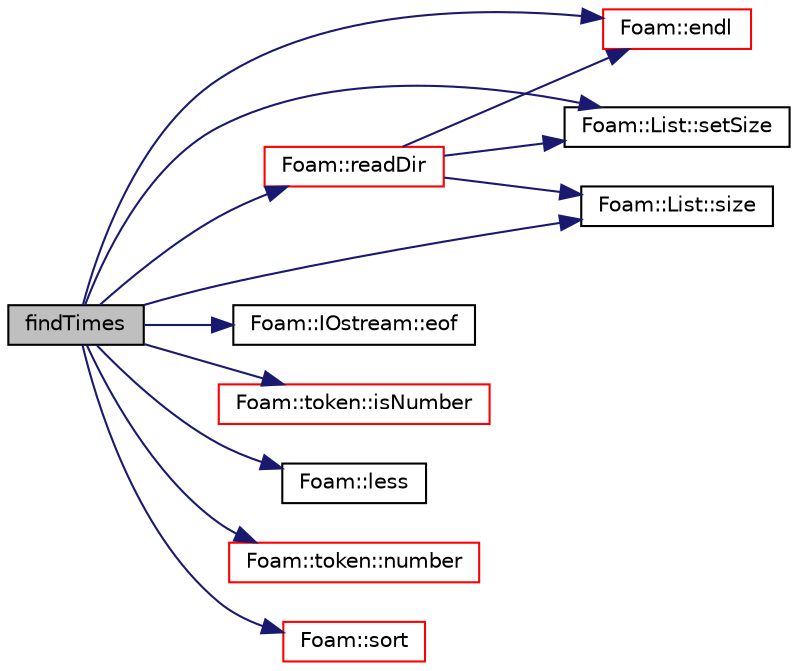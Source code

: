 digraph "findTimes"
{
  bgcolor="transparent";
  edge [fontname="Helvetica",fontsize="10",labelfontname="Helvetica",labelfontsize="10"];
  node [fontname="Helvetica",fontsize="10",shape=record];
  rankdir="LR";
  Node16428 [label="findTimes",height=0.2,width=0.4,color="black", fillcolor="grey75", style="filled", fontcolor="black"];
  Node16428 -> Node16429 [color="midnightblue",fontsize="10",style="solid",fontname="Helvetica"];
  Node16429 [label="Foam::endl",height=0.2,width=0.4,color="red",URL="$a21851.html#a2db8fe02a0d3909e9351bb4275b23ce4",tooltip="Add newline and flush stream. "];
  Node16428 -> Node16431 [color="midnightblue",fontsize="10",style="solid",fontname="Helvetica"];
  Node16431 [label="Foam::IOstream::eof",height=0.2,width=0.4,color="black",URL="$a27333.html#af3418ac60d0d7a303478f29a387feb3c",tooltip="Return true if end of input seen. "];
  Node16428 -> Node16432 [color="midnightblue",fontsize="10",style="solid",fontname="Helvetica"];
  Node16432 [label="Foam::token::isNumber",height=0.2,width=0.4,color="red",URL="$a27413.html#a1680baf2428512b1a45060f52f3ade28"];
  Node16428 -> Node16434 [color="midnightblue",fontsize="10",style="solid",fontname="Helvetica"];
  Node16434 [label="Foam::less",height=0.2,width=0.4,color="black",URL="$a21851.html#aa94edac9dd43dd3114964d552001710e",tooltip="To compare normals. "];
  Node16428 -> Node16435 [color="midnightblue",fontsize="10",style="solid",fontname="Helvetica"];
  Node16435 [label="Foam::token::number",height=0.2,width=0.4,color="red",URL="$a27413.html#af8b3d0358632fb7b7438480d48649fba"];
  Node16428 -> Node16437 [color="midnightblue",fontsize="10",style="solid",fontname="Helvetica"];
  Node16437 [label="Foam::readDir",height=0.2,width=0.4,color="red",URL="$a21851.html#aca2d5f76614fa6c285dbc8b7e87ac7c4",tooltip="Read a directory and return the entries as a string list. "];
  Node16437 -> Node16429 [color="midnightblue",fontsize="10",style="solid",fontname="Helvetica"];
  Node16437 -> Node16440 [color="midnightblue",fontsize="10",style="solid",fontname="Helvetica"];
  Node16440 [label="Foam::List::setSize",height=0.2,width=0.4,color="black",URL="$a26833.html#aedb985ffeaf1bdbfeccc2a8730405703",tooltip="Reset size of List. "];
  Node16437 -> Node16441 [color="midnightblue",fontsize="10",style="solid",fontname="Helvetica"];
  Node16441 [label="Foam::List::size",height=0.2,width=0.4,color="black",URL="$a26833.html#a8a5f6fa29bd4b500caf186f60245b384",tooltip="Override size to be inconsistent with allocated storage. "];
  Node16428 -> Node16440 [color="midnightblue",fontsize="10",style="solid",fontname="Helvetica"];
  Node16428 -> Node16441 [color="midnightblue",fontsize="10",style="solid",fontname="Helvetica"];
  Node16428 -> Node16448 [color="midnightblue",fontsize="10",style="solid",fontname="Helvetica"];
  Node16448 [label="Foam::sort",height=0.2,width=0.4,color="red",URL="$a21851.html#a8040176c5570405aa954090217c37fbe"];
}
